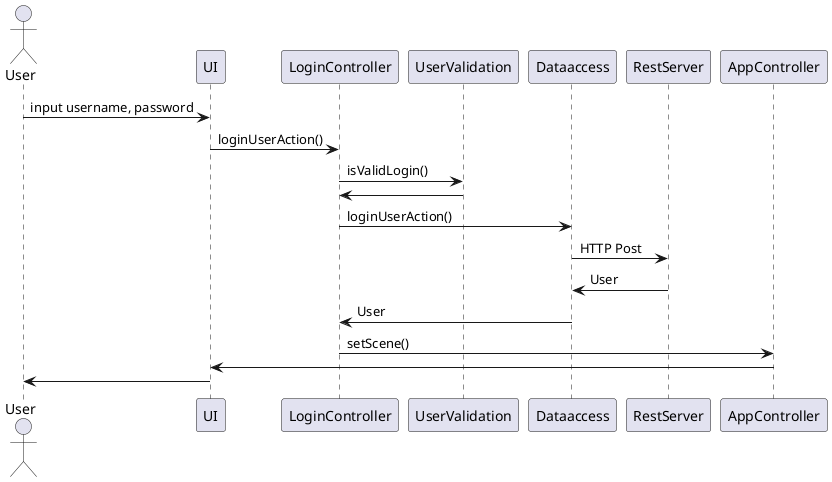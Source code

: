 @startuml sequenceDiagram
    actor User
    User -> UI: input username, password
    UI -> LoginController: loginUserAction()
    LoginController -> UserValidation: isValidLogin()
    UserValidation -> LoginController
    LoginController -> Dataaccess: loginUserAction()
    Dataaccess -> RestServer: HTTP Post
    RestServer -> Dataaccess: User
    Dataaccess -> LoginController: User
    LoginController -> AppController: setScene()
    AppController -> UI
    UI -> User
    
@enduml